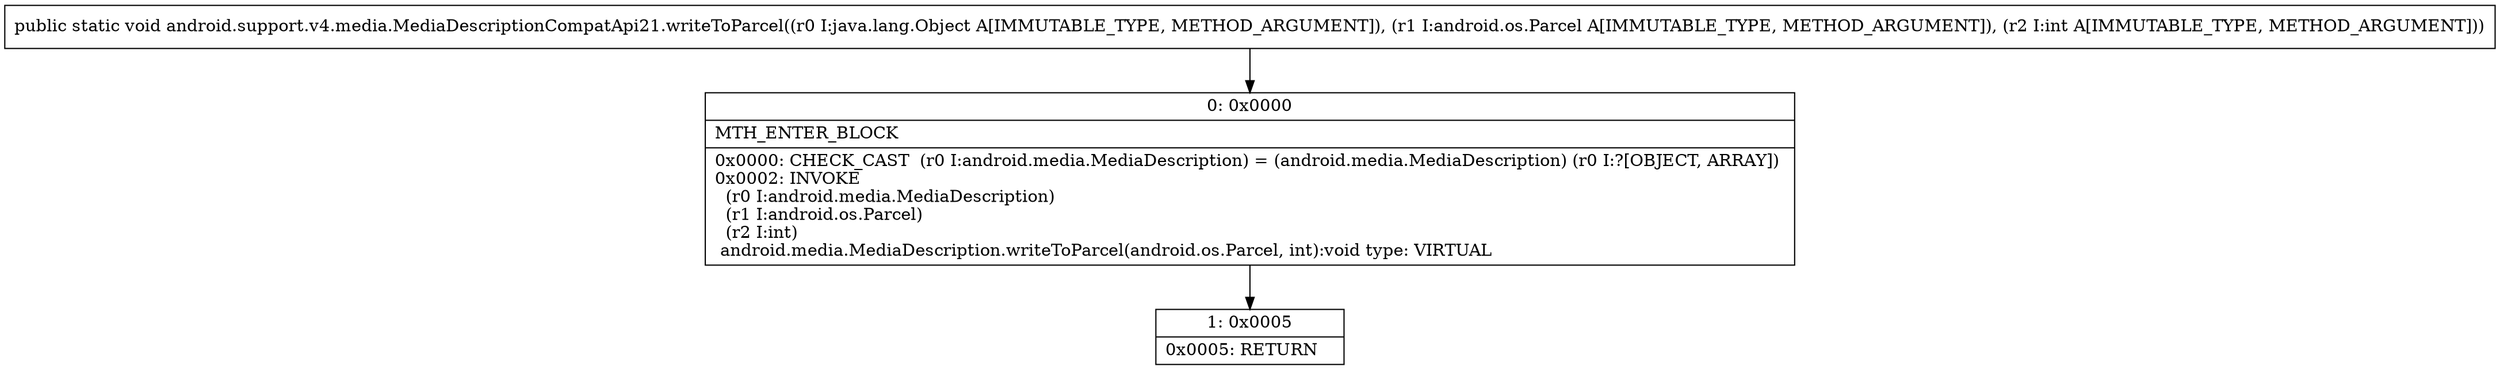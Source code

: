 digraph "CFG forandroid.support.v4.media.MediaDescriptionCompatApi21.writeToParcel(Ljava\/lang\/Object;Landroid\/os\/Parcel;I)V" {
Node_0 [shape=record,label="{0\:\ 0x0000|MTH_ENTER_BLOCK\l|0x0000: CHECK_CAST  (r0 I:android.media.MediaDescription) = (android.media.MediaDescription) (r0 I:?[OBJECT, ARRAY]) \l0x0002: INVOKE  \l  (r0 I:android.media.MediaDescription)\l  (r1 I:android.os.Parcel)\l  (r2 I:int)\l android.media.MediaDescription.writeToParcel(android.os.Parcel, int):void type: VIRTUAL \l}"];
Node_1 [shape=record,label="{1\:\ 0x0005|0x0005: RETURN   \l}"];
MethodNode[shape=record,label="{public static void android.support.v4.media.MediaDescriptionCompatApi21.writeToParcel((r0 I:java.lang.Object A[IMMUTABLE_TYPE, METHOD_ARGUMENT]), (r1 I:android.os.Parcel A[IMMUTABLE_TYPE, METHOD_ARGUMENT]), (r2 I:int A[IMMUTABLE_TYPE, METHOD_ARGUMENT])) }"];
MethodNode -> Node_0;
Node_0 -> Node_1;
}

